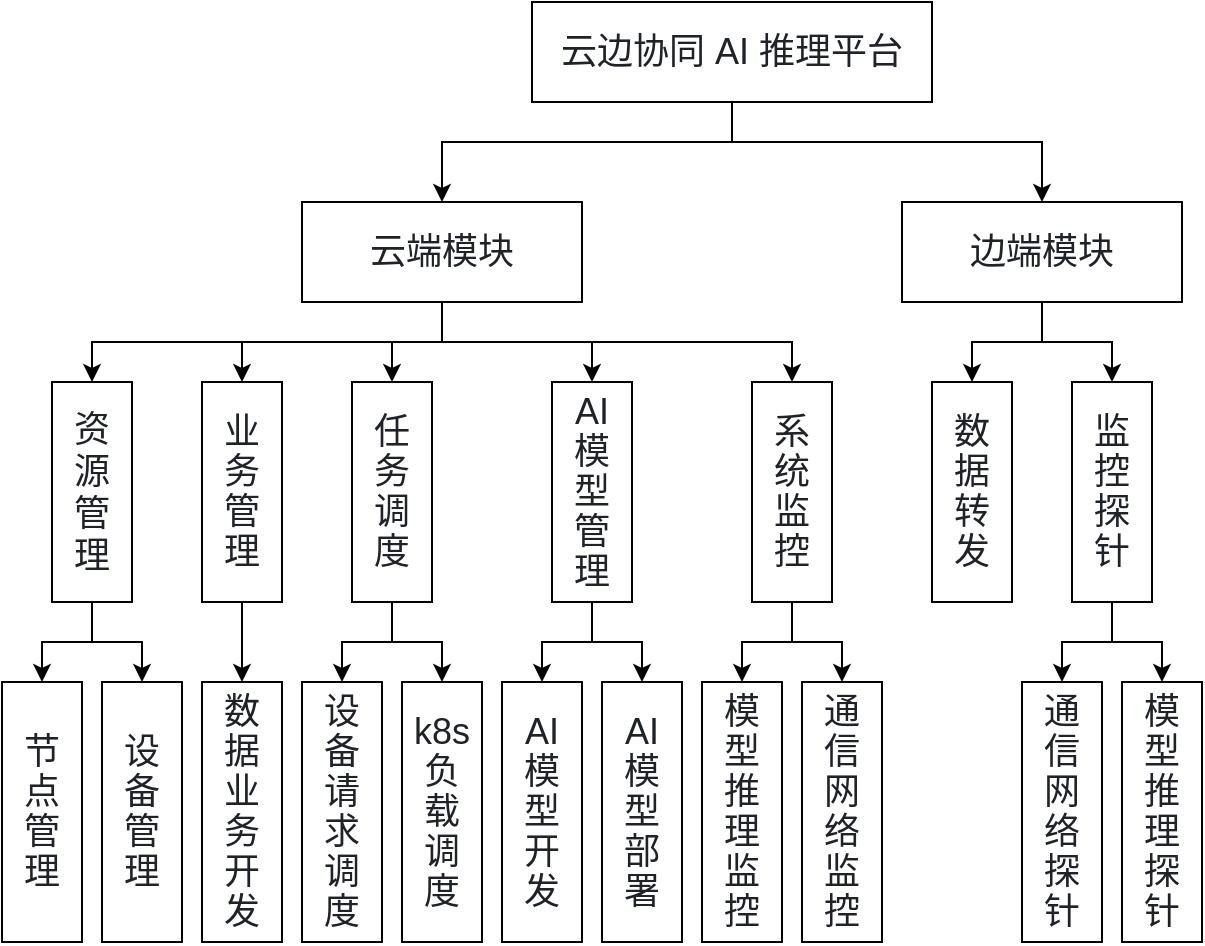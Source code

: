 <mxfile version="26.1.0">
  <diagram name="第 1 页" id="M5p4yd-zpstdaGaFCOas">
    <mxGraphModel dx="988" dy="1722" grid="1" gridSize="10" guides="1" tooltips="1" connect="1" arrows="1" fold="1" page="1" pageScale="1" pageWidth="827" pageHeight="1169" math="0" shadow="0">
      <root>
        <mxCell id="0" />
        <mxCell id="1" parent="0" />
        <mxCell id="UFVkooL76rDVwSL8vcpJ-4" style="edgeStyle=orthogonalEdgeStyle;rounded=0;orthogonalLoop=1;jettySize=auto;html=1;entryX=0.5;entryY=0;entryDx=0;entryDy=0;strokeWidth=1;exitX=0.5;exitY=1;exitDx=0;exitDy=0;fontStyle=0" parent="1" source="UFVkooL76rDVwSL8vcpJ-1" target="UFVkooL76rDVwSL8vcpJ-3" edge="1">
          <mxGeometry relative="1" as="geometry">
            <Array as="points">
              <mxPoint x="490" y="-130" />
              <mxPoint x="345" y="-130" />
            </Array>
          </mxGeometry>
        </mxCell>
        <mxCell id="UFVkooL76rDVwSL8vcpJ-5" style="edgeStyle=orthogonalEdgeStyle;rounded=0;orthogonalLoop=1;jettySize=auto;html=1;entryX=0.5;entryY=0;entryDx=0;entryDy=0;strokeWidth=1;exitX=0.5;exitY=1;exitDx=0;exitDy=0;fontStyle=0" parent="1" source="UFVkooL76rDVwSL8vcpJ-1" target="UFVkooL76rDVwSL8vcpJ-2" edge="1">
          <mxGeometry relative="1" as="geometry">
            <Array as="points">
              <mxPoint x="490" y="-130" />
              <mxPoint x="645" y="-130" />
            </Array>
          </mxGeometry>
        </mxCell>
        <mxCell id="UFVkooL76rDVwSL8vcpJ-1" value="&lt;div style=&quot;color: rgb(31, 35, 41);&quot;&gt;&lt;p style=&quot;&quot;&gt;&lt;font style=&quot;font-size: 18px;&quot;&gt;云边协同 AI 推理平台&lt;/font&gt;&lt;/p&gt;&lt;/div&gt;&lt;span style=&quot;white-space-collapse: preserve;&quot;&gt;&lt;/span&gt;" style="rounded=0;whiteSpace=wrap;html=1;strokeWidth=1;fontStyle=0" parent="1" vertex="1">
          <mxGeometry x="390" y="-200" width="200" height="50" as="geometry" />
        </mxCell>
        <mxCell id="uRGF7OXdFoOqBudTOUNQ-35" style="edgeStyle=orthogonalEdgeStyle;rounded=0;orthogonalLoop=1;jettySize=auto;html=1;entryX=0.5;entryY=0;entryDx=0;entryDy=0;exitX=0.5;exitY=1;exitDx=0;exitDy=0;strokeWidth=1;fontStyle=0" parent="1" source="UFVkooL76rDVwSL8vcpJ-2" target="uRGF7OXdFoOqBudTOUNQ-20" edge="1">
          <mxGeometry relative="1" as="geometry" />
        </mxCell>
        <mxCell id="uRGF7OXdFoOqBudTOUNQ-39" style="edgeStyle=orthogonalEdgeStyle;rounded=0;orthogonalLoop=1;jettySize=auto;html=1;entryX=0.5;entryY=0;entryDx=0;entryDy=0;strokeWidth=1;fontStyle=0" parent="1" source="UFVkooL76rDVwSL8vcpJ-2" target="uRGF7OXdFoOqBudTOUNQ-21" edge="1">
          <mxGeometry relative="1" as="geometry" />
        </mxCell>
        <mxCell id="UFVkooL76rDVwSL8vcpJ-2" value="&lt;div style=&quot;color: rgb(31, 35, 41);&quot;&gt;&lt;p style=&quot;&quot;&gt;&lt;span style=&quot;font-size: 18px;&quot;&gt;边端模块&lt;/span&gt;&lt;/p&gt;&lt;/div&gt;&lt;span style=&quot;white-space-collapse: preserve;&quot;&gt;&lt;/span&gt;" style="rounded=0;whiteSpace=wrap;html=1;strokeWidth=1;fontStyle=0" parent="1" vertex="1">
          <mxGeometry x="575" y="-100" width="140" height="50" as="geometry" />
        </mxCell>
        <mxCell id="uRGF7OXdFoOqBudTOUNQ-2" style="edgeStyle=orthogonalEdgeStyle;rounded=0;orthogonalLoop=1;jettySize=auto;html=1;exitX=0.5;exitY=1;exitDx=0;exitDy=0;strokeWidth=1;fontStyle=0;entryX=0.5;entryY=0;entryDx=0;entryDy=0;" parent="1" source="UFVkooL76rDVwSL8vcpJ-3" target="uRGF7OXdFoOqBudTOUNQ-1" edge="1">
          <mxGeometry relative="1" as="geometry">
            <Array as="points">
              <mxPoint x="345" y="-30" />
              <mxPoint x="170" y="-30" />
            </Array>
          </mxGeometry>
        </mxCell>
        <mxCell id="uRGF7OXdFoOqBudTOUNQ-34" style="edgeStyle=orthogonalEdgeStyle;rounded=0;orthogonalLoop=1;jettySize=auto;html=1;strokeWidth=1;exitX=0.5;exitY=1;exitDx=0;exitDy=0;fontStyle=0" parent="1" source="UFVkooL76rDVwSL8vcpJ-3" target="uRGF7OXdFoOqBudTOUNQ-5" edge="1">
          <mxGeometry relative="1" as="geometry">
            <Array as="points">
              <mxPoint x="345" y="-30" />
              <mxPoint x="520" y="-30" />
            </Array>
          </mxGeometry>
        </mxCell>
        <mxCell id="UFVkooL76rDVwSL8vcpJ-3" value="&lt;div style=&quot;color: rgb(31, 35, 41);&quot;&gt;&lt;p style=&quot;&quot;&gt;&lt;span style=&quot;font-size: 18px;&quot;&gt;云端模块&lt;/span&gt;&lt;/p&gt;&lt;/div&gt;&lt;span style=&quot;white-space-collapse: preserve;&quot;&gt;&lt;/span&gt;" style="rounded=0;whiteSpace=wrap;html=1;strokeWidth=1;fontStyle=0" parent="1" vertex="1">
          <mxGeometry x="275" y="-100" width="140" height="50" as="geometry" />
        </mxCell>
        <mxCell id="uRGF7OXdFoOqBudTOUNQ-24" style="edgeStyle=orthogonalEdgeStyle;rounded=0;orthogonalLoop=1;jettySize=auto;html=1;entryX=0.5;entryY=0;entryDx=0;entryDy=0;strokeWidth=1;fontStyle=0;exitX=0.5;exitY=1;exitDx=0;exitDy=0;" parent="1" source="uRGF7OXdFoOqBudTOUNQ-1" target="uRGF7OXdFoOqBudTOUNQ-10" edge="1">
          <mxGeometry relative="1" as="geometry">
            <Array as="points">
              <mxPoint x="170" y="120" />
              <mxPoint x="145" y="120" />
            </Array>
          </mxGeometry>
        </mxCell>
        <mxCell id="uRGF7OXdFoOqBudTOUNQ-25" style="edgeStyle=orthogonalEdgeStyle;rounded=0;orthogonalLoop=1;jettySize=auto;html=1;exitX=0.5;exitY=1;exitDx=0;exitDy=0;entryX=0.5;entryY=0;entryDx=0;entryDy=0;strokeWidth=1;fontStyle=0" parent="1" source="uRGF7OXdFoOqBudTOUNQ-1" target="uRGF7OXdFoOqBudTOUNQ-11" edge="1">
          <mxGeometry relative="1" as="geometry" />
        </mxCell>
        <mxCell id="uRGF7OXdFoOqBudTOUNQ-1" value="&lt;div style=&quot;color: rgb(31, 35, 41); line-height: 50%;&quot;&gt;&lt;p&gt;&lt;span style=&quot;font-size: 18px; line-height: 50%;&quot;&gt;资&lt;/span&gt;&lt;/p&gt;&lt;p&gt;&lt;span style=&quot;font-size: 18px; line-height: 50%;&quot;&gt;源&lt;/span&gt;&lt;/p&gt;&lt;p&gt;&lt;span style=&quot;font-size: 18px; line-height: 50%;&quot;&gt;管&lt;/span&gt;&lt;/p&gt;&lt;p&gt;&lt;span style=&quot;font-size: 18px; line-height: 50%;&quot;&gt;理&lt;/span&gt;&lt;/p&gt;&lt;/div&gt;&lt;span style=&quot;white-space-collapse: preserve;&quot;&gt;&lt;/span&gt;" style="rounded=0;whiteSpace=wrap;html=1;strokeWidth=1;fontStyle=0" parent="1" vertex="1">
          <mxGeometry x="150" y="-10" width="40" height="110" as="geometry" />
        </mxCell>
        <mxCell id="uRGF7OXdFoOqBudTOUNQ-26" style="edgeStyle=orthogonalEdgeStyle;rounded=0;orthogonalLoop=1;jettySize=auto;html=1;entryX=0.5;entryY=0;entryDx=0;entryDy=0;strokeWidth=1;fontStyle=0" parent="1" source="uRGF7OXdFoOqBudTOUNQ-3" target="uRGF7OXdFoOqBudTOUNQ-12" edge="1">
          <mxGeometry relative="1" as="geometry">
            <Array as="points">
              <mxPoint x="320" y="120" />
              <mxPoint x="295" y="120" />
            </Array>
          </mxGeometry>
        </mxCell>
        <mxCell id="uRGF7OXdFoOqBudTOUNQ-27" style="edgeStyle=orthogonalEdgeStyle;rounded=0;orthogonalLoop=1;jettySize=auto;html=1;entryX=0.5;entryY=0;entryDx=0;entryDy=0;strokeWidth=1;fontStyle=0" parent="1" source="uRGF7OXdFoOqBudTOUNQ-3" target="uRGF7OXdFoOqBudTOUNQ-14" edge="1">
          <mxGeometry relative="1" as="geometry" />
        </mxCell>
        <mxCell id="uRGF7OXdFoOqBudTOUNQ-3" value="&lt;div style=&quot;color: rgb(31, 35, 41); line-height: 50%;&quot;&gt;&lt;p&gt;&lt;span style=&quot;font-size: 18px;&quot;&gt;任&lt;/span&gt;&lt;/p&gt;&lt;p&gt;&lt;span style=&quot;font-size: 18px;&quot;&gt;务&lt;/span&gt;&lt;/p&gt;&lt;p&gt;&lt;span style=&quot;font-size: 18px;&quot;&gt;调&lt;/span&gt;&lt;/p&gt;&lt;p&gt;&lt;span style=&quot;font-size: 18px;&quot;&gt;度&lt;/span&gt;&lt;/p&gt;&lt;/div&gt;&lt;span style=&quot;white-space-collapse: preserve;&quot;&gt;&lt;/span&gt;" style="rounded=0;whiteSpace=wrap;html=1;strokeWidth=1;fontStyle=0" parent="1" vertex="1">
          <mxGeometry x="300" y="-10" width="40" height="110" as="geometry" />
        </mxCell>
        <mxCell id="uRGF7OXdFoOqBudTOUNQ-28" style="edgeStyle=orthogonalEdgeStyle;rounded=0;orthogonalLoop=1;jettySize=auto;html=1;entryX=0.5;entryY=0;entryDx=0;entryDy=0;strokeWidth=1;fontStyle=0" parent="1" source="uRGF7OXdFoOqBudTOUNQ-4" target="uRGF7OXdFoOqBudTOUNQ-15" edge="1">
          <mxGeometry relative="1" as="geometry" />
        </mxCell>
        <mxCell id="uRGF7OXdFoOqBudTOUNQ-4" value="&lt;div style=&quot;color: rgb(31, 35, 41); line-height: 50%;&quot;&gt;&lt;p&gt;&lt;span style=&quot;font-size: 18px;&quot;&gt;AI&lt;/span&gt;&lt;/p&gt;&lt;p&gt;&lt;span style=&quot;font-size: 18px;&quot;&gt;模&lt;/span&gt;&lt;/p&gt;&lt;p&gt;&lt;span style=&quot;font-size: 18px;&quot;&gt;型&lt;/span&gt;&lt;/p&gt;&lt;p&gt;&lt;span style=&quot;font-size: 18px;&quot;&gt;管&lt;/span&gt;&lt;/p&gt;&lt;p&gt;&lt;span style=&quot;font-size: 18px;&quot;&gt;理&lt;/span&gt;&lt;/p&gt;&lt;/div&gt;&lt;span style=&quot;white-space-collapse: preserve;&quot;&gt;&lt;/span&gt;" style="rounded=0;whiteSpace=wrap;html=1;strokeWidth=1;fontStyle=0" parent="1" vertex="1">
          <mxGeometry x="400" y="-10" width="40" height="110" as="geometry" />
        </mxCell>
        <mxCell id="uRGF7OXdFoOqBudTOUNQ-30" style="edgeStyle=orthogonalEdgeStyle;rounded=0;orthogonalLoop=1;jettySize=auto;html=1;entryX=0.5;entryY=0;entryDx=0;entryDy=0;strokeWidth=1;fontStyle=0" parent="1" source="uRGF7OXdFoOqBudTOUNQ-5" target="uRGF7OXdFoOqBudTOUNQ-17" edge="1">
          <mxGeometry relative="1" as="geometry" />
        </mxCell>
        <mxCell id="uRGF7OXdFoOqBudTOUNQ-31" style="edgeStyle=orthogonalEdgeStyle;rounded=0;orthogonalLoop=1;jettySize=auto;html=1;entryX=0.5;entryY=0;entryDx=0;entryDy=0;strokeWidth=1;fontStyle=0" parent="1" source="uRGF7OXdFoOqBudTOUNQ-5" target="uRGF7OXdFoOqBudTOUNQ-18" edge="1">
          <mxGeometry relative="1" as="geometry" />
        </mxCell>
        <mxCell id="uRGF7OXdFoOqBudTOUNQ-5" value="&lt;div style=&quot;color: rgb(31, 35, 41); line-height: 50%;&quot;&gt;&lt;p&gt;&lt;span style=&quot;font-size: 18px;&quot;&gt;系&lt;/span&gt;&lt;/p&gt;&lt;p&gt;&lt;span style=&quot;font-size: 18px;&quot;&gt;统&lt;/span&gt;&lt;/p&gt;&lt;p&gt;&lt;span style=&quot;font-size: 18px;&quot;&gt;监&lt;/span&gt;&lt;/p&gt;&lt;p&gt;&lt;span style=&quot;font-size: 18px;&quot;&gt;控&lt;/span&gt;&lt;/p&gt;&lt;/div&gt;&lt;span style=&quot;white-space-collapse: preserve;&quot;&gt;&lt;/span&gt;" style="rounded=0;whiteSpace=wrap;html=1;strokeWidth=1;fontStyle=0" parent="1" vertex="1">
          <mxGeometry x="500" y="-10" width="40" height="110" as="geometry" />
        </mxCell>
        <mxCell id="uRGF7OXdFoOqBudTOUNQ-7" style="edgeStyle=orthogonalEdgeStyle;rounded=0;orthogonalLoop=1;jettySize=auto;html=1;exitX=0.5;exitY=1;exitDx=0;exitDy=0;strokeWidth=1;entryX=0.5;entryY=0;entryDx=0;entryDy=0;fontStyle=0" parent="1" source="UFVkooL76rDVwSL8vcpJ-3" target="uRGF7OXdFoOqBudTOUNQ-6" edge="1">
          <mxGeometry relative="1" as="geometry">
            <mxPoint x="340" y="-40" as="sourcePoint" />
            <mxPoint x="190" as="targetPoint" />
            <Array as="points">
              <mxPoint x="320" y="-30" />
              <mxPoint x="580" y="-30" />
            </Array>
          </mxGeometry>
        </mxCell>
        <mxCell id="uRGF7OXdFoOqBudTOUNQ-8" style="edgeStyle=orthogonalEdgeStyle;rounded=0;orthogonalLoop=1;jettySize=auto;html=1;strokeWidth=1;exitX=0.5;exitY=1;exitDx=0;exitDy=0;fontStyle=0" parent="1" source="UFVkooL76rDVwSL8vcpJ-3" target="uRGF7OXdFoOqBudTOUNQ-3" edge="1">
          <mxGeometry relative="1" as="geometry">
            <mxPoint x="320" y="-50" as="sourcePoint" />
            <mxPoint x="310" y="-10" as="targetPoint" />
            <Array as="points" />
          </mxGeometry>
        </mxCell>
        <mxCell id="uRGF7OXdFoOqBudTOUNQ-9" style="edgeStyle=orthogonalEdgeStyle;rounded=0;orthogonalLoop=1;jettySize=auto;html=1;strokeWidth=1;entryX=0.5;entryY=0;entryDx=0;entryDy=0;exitX=0.5;exitY=1;exitDx=0;exitDy=0;fontStyle=0" parent="1" source="UFVkooL76rDVwSL8vcpJ-3" target="uRGF7OXdFoOqBudTOUNQ-4" edge="1">
          <mxGeometry relative="1" as="geometry">
            <mxPoint x="340" y="-40" as="sourcePoint" />
            <mxPoint x="350" as="targetPoint" />
            <Array as="points">
              <mxPoint x="345" y="-30" />
              <mxPoint x="420" y="-30" />
            </Array>
          </mxGeometry>
        </mxCell>
        <mxCell id="uRGF7OXdFoOqBudTOUNQ-10" value="&lt;div style=&quot;color: rgb(31, 35, 41); line-height: 50%;&quot;&gt;&lt;p&gt;&lt;span style=&quot;font-size: 18px;&quot;&gt;节&lt;/span&gt;&lt;/p&gt;&lt;p&gt;&lt;span style=&quot;font-size: 18px;&quot;&gt;点&lt;/span&gt;&lt;/p&gt;&lt;p&gt;&lt;span style=&quot;font-size: 18px;&quot;&gt;管&lt;/span&gt;&lt;/p&gt;&lt;p&gt;&lt;span style=&quot;font-size: 18px;&quot;&gt;理&lt;/span&gt;&lt;/p&gt;&lt;/div&gt;&lt;span style=&quot;white-space-collapse: preserve;&quot;&gt;&lt;/span&gt;" style="rounded=0;whiteSpace=wrap;html=1;strokeWidth=1;fontStyle=0" parent="1" vertex="1">
          <mxGeometry x="125" y="140" width="40" height="130" as="geometry" />
        </mxCell>
        <mxCell id="uRGF7OXdFoOqBudTOUNQ-11" value="&lt;div style=&quot;color: rgb(31, 35, 41); line-height: 50%;&quot;&gt;&lt;p&gt;&lt;span style=&quot;font-size: 18px;&quot;&gt;设&lt;/span&gt;&lt;/p&gt;&lt;p&gt;&lt;span style=&quot;font-size: 18px;&quot;&gt;备&lt;/span&gt;&lt;/p&gt;&lt;p&gt;&lt;span style=&quot;font-size: 18px;&quot;&gt;管&lt;/span&gt;&lt;/p&gt;&lt;p&gt;&lt;span style=&quot;font-size: 18px;&quot;&gt;理&lt;/span&gt;&lt;/p&gt;&lt;/div&gt;&lt;span style=&quot;white-space-collapse: preserve;&quot;&gt;&lt;/span&gt;" style="rounded=0;whiteSpace=wrap;html=1;strokeWidth=1;fontStyle=0" parent="1" vertex="1">
          <mxGeometry x="175" y="140" width="40" height="130" as="geometry" />
        </mxCell>
        <mxCell id="uRGF7OXdFoOqBudTOUNQ-12" value="&lt;div style=&quot;color: rgb(31, 35, 41); line-height: 50%;&quot;&gt;&lt;p&gt;&lt;span style=&quot;background-color: transparent; color: light-dark(rgb(31, 35, 41), rgb(205, 208, 213)); font-size: 18px;&quot;&gt;设&lt;/span&gt;&lt;/p&gt;&lt;p&gt;&lt;span style=&quot;background-color: transparent; color: light-dark(rgb(31, 35, 41), rgb(205, 208, 213)); font-size: 18px;&quot;&gt;备&lt;/span&gt;&lt;/p&gt;&lt;p&gt;&lt;span style=&quot;background-color: transparent; color: light-dark(rgb(31, 35, 41), rgb(205, 208, 213)); font-size: 18px;&quot;&gt;请&lt;/span&gt;&lt;/p&gt;&lt;p&gt;&lt;span style=&quot;font-size: 18px;&quot;&gt;求&lt;/span&gt;&lt;/p&gt;&lt;p&gt;&lt;span style=&quot;font-size: 18px;&quot;&gt;调&lt;/span&gt;&lt;/p&gt;&lt;p&gt;&lt;span style=&quot;font-size: 18px;&quot;&gt;度&lt;/span&gt;&lt;/p&gt;&lt;/div&gt;&lt;span style=&quot;white-space-collapse: preserve;&quot;&gt;&lt;/span&gt;" style="rounded=0;whiteSpace=wrap;html=1;strokeWidth=1;fontStyle=0" parent="1" vertex="1">
          <mxGeometry x="275" y="140" width="40" height="130" as="geometry" />
        </mxCell>
        <mxCell id="uRGF7OXdFoOqBudTOUNQ-14" value="&lt;div style=&quot;color: rgb(31, 35, 41); line-height: 50%;&quot;&gt;&lt;p&gt;&lt;span style=&quot;background-color: transparent; color: light-dark(rgb(31, 35, 41), rgb(205, 208, 213)); font-size: 18px;&quot;&gt;k8s&lt;/span&gt;&lt;/p&gt;&lt;p&gt;&lt;span style=&quot;background-color: transparent; color: light-dark(rgb(31, 35, 41), rgb(205, 208, 213)); font-size: 18px;&quot;&gt;负&lt;/span&gt;&lt;/p&gt;&lt;p&gt;&lt;span style=&quot;background-color: transparent; color: light-dark(rgb(31, 35, 41), rgb(205, 208, 213)); font-size: 18px;&quot;&gt;载&lt;/span&gt;&lt;/p&gt;&lt;p&gt;&lt;span style=&quot;background-color: transparent; color: light-dark(rgb(31, 35, 41), rgb(205, 208, 213)); font-size: 18px;&quot;&gt;调&lt;/span&gt;&lt;/p&gt;&lt;p&gt;&lt;span style=&quot;font-size: 18px;&quot;&gt;度&lt;/span&gt;&lt;/p&gt;&lt;/div&gt;&lt;span style=&quot;white-space-collapse: preserve;&quot;&gt;&lt;/span&gt;" style="rounded=0;whiteSpace=wrap;html=1;strokeWidth=1;fontStyle=0" parent="1" vertex="1">
          <mxGeometry x="325" y="140" width="40" height="130" as="geometry" />
        </mxCell>
        <mxCell id="uRGF7OXdFoOqBudTOUNQ-15" value="&lt;div style=&quot;color: rgb(31, 35, 41); line-height: 50%;&quot;&gt;&lt;p&gt;&lt;span style=&quot;font-size: 18px;&quot;&gt;AI&lt;/span&gt;&lt;/p&gt;&lt;p&gt;&lt;span style=&quot;font-size: 18px;&quot;&gt;模&lt;/span&gt;&lt;/p&gt;&lt;p&gt;&lt;span style=&quot;font-size: 18px;&quot;&gt;型&lt;/span&gt;&lt;/p&gt;&lt;p&gt;&lt;span style=&quot;font-size: 18px;&quot;&gt;开&lt;/span&gt;&lt;/p&gt;&lt;p&gt;&lt;span style=&quot;font-size: 18px;&quot;&gt;发&lt;/span&gt;&lt;/p&gt;&lt;/div&gt;&lt;span style=&quot;white-space-collapse: preserve;&quot;&gt;&lt;/span&gt;" style="rounded=0;whiteSpace=wrap;html=1;strokeWidth=1;fontStyle=0" parent="1" vertex="1">
          <mxGeometry x="375" y="140" width="40" height="130" as="geometry" />
        </mxCell>
        <mxCell id="uRGF7OXdFoOqBudTOUNQ-16" value="&lt;div style=&quot;color: rgb(31, 35, 41); line-height: 50%;&quot;&gt;&lt;p&gt;&lt;span style=&quot;font-size: 18px;&quot;&gt;AI&lt;/span&gt;&lt;/p&gt;&lt;p&gt;&lt;span style=&quot;font-size: 18px;&quot;&gt;模&lt;/span&gt;&lt;/p&gt;&lt;p&gt;&lt;span style=&quot;font-size: 18px;&quot;&gt;型&lt;/span&gt;&lt;/p&gt;&lt;p&gt;&lt;span style=&quot;font-size: 18px;&quot;&gt;部&lt;/span&gt;&lt;/p&gt;&lt;p&gt;&lt;span style=&quot;font-size: 18px;&quot;&gt;署&lt;/span&gt;&lt;/p&gt;&lt;/div&gt;&lt;span style=&quot;white-space-collapse: preserve;&quot;&gt;&lt;/span&gt;" style="rounded=0;whiteSpace=wrap;html=1;strokeWidth=1;fontStyle=0" parent="1" vertex="1">
          <mxGeometry x="425" y="140" width="40" height="130" as="geometry" />
        </mxCell>
        <mxCell id="uRGF7OXdFoOqBudTOUNQ-17" value="&lt;div style=&quot;color: rgb(31, 35, 41); line-height: 50%;&quot;&gt;&lt;p&gt;&lt;span style=&quot;font-size: 18px;&quot;&gt;模&lt;/span&gt;&lt;/p&gt;&lt;p&gt;&lt;span style=&quot;font-size: 18px;&quot;&gt;型&lt;/span&gt;&lt;/p&gt;&lt;p&gt;&lt;span style=&quot;font-size: 18px;&quot;&gt;推&lt;/span&gt;&lt;/p&gt;&lt;p&gt;&lt;span style=&quot;font-size: 18px;&quot;&gt;理&lt;/span&gt;&lt;/p&gt;&lt;p&gt;&lt;span style=&quot;font-size: 18px;&quot;&gt;监&lt;/span&gt;&lt;/p&gt;&lt;p&gt;&lt;span style=&quot;font-size: 18px;&quot;&gt;控&lt;/span&gt;&lt;/p&gt;&lt;/div&gt;&lt;span style=&quot;white-space-collapse: preserve;&quot;&gt;&lt;/span&gt;" style="rounded=0;whiteSpace=wrap;html=1;strokeWidth=1;fontStyle=0" parent="1" vertex="1">
          <mxGeometry x="475" y="140" width="40" height="130" as="geometry" />
        </mxCell>
        <mxCell id="uRGF7OXdFoOqBudTOUNQ-18" value="&lt;div style=&quot;color: rgb(31, 35, 41); line-height: 50%;&quot;&gt;&lt;p&gt;&lt;span style=&quot;font-size: 18px;&quot;&gt;通&lt;/span&gt;&lt;/p&gt;&lt;p&gt;&lt;span style=&quot;font-size: 18px;&quot;&gt;信&lt;/span&gt;&lt;/p&gt;&lt;p&gt;&lt;span style=&quot;font-size: 18px;&quot;&gt;网&lt;/span&gt;&lt;/p&gt;&lt;p&gt;&lt;span style=&quot;font-size: 18px;&quot;&gt;络&lt;/span&gt;&lt;/p&gt;&lt;p&gt;&lt;span style=&quot;font-size: 18px;&quot;&gt;监&lt;/span&gt;&lt;/p&gt;&lt;p&gt;&lt;span style=&quot;font-size: 18px;&quot;&gt;控&lt;/span&gt;&lt;/p&gt;&lt;/div&gt;&lt;span style=&quot;white-space-collapse: preserve;&quot;&gt;&lt;/span&gt;" style="rounded=0;whiteSpace=wrap;html=1;strokeWidth=1;fontStyle=0" parent="1" vertex="1">
          <mxGeometry x="525" y="140" width="40" height="130" as="geometry" />
        </mxCell>
        <mxCell id="uRGF7OXdFoOqBudTOUNQ-20" value="&lt;div style=&quot;color: rgb(31, 35, 41); line-height: 50%;&quot;&gt;&lt;p&gt;&lt;span style=&quot;font-size: 18px;&quot;&gt;数&lt;/span&gt;&lt;/p&gt;&lt;p&gt;&lt;span style=&quot;font-size: 18px;&quot;&gt;据&lt;/span&gt;&lt;/p&gt;&lt;p&gt;&lt;span style=&quot;font-size: 18px;&quot;&gt;转&lt;/span&gt;&lt;/p&gt;&lt;p&gt;&lt;span style=&quot;font-size: 18px;&quot;&gt;发&lt;/span&gt;&lt;/p&gt;&lt;/div&gt;&lt;span style=&quot;white-space-collapse: preserve;&quot;&gt;&lt;/span&gt;" style="rounded=0;whiteSpace=wrap;html=1;strokeWidth=1;fontStyle=0" parent="1" vertex="1">
          <mxGeometry x="590" y="-10" width="40" height="110" as="geometry" />
        </mxCell>
        <mxCell id="uRGF7OXdFoOqBudTOUNQ-32" style="edgeStyle=orthogonalEdgeStyle;rounded=0;orthogonalLoop=1;jettySize=auto;html=1;entryX=0.5;entryY=0;entryDx=0;entryDy=0;strokeWidth=1;fontStyle=0" parent="1" source="uRGF7OXdFoOqBudTOUNQ-21" target="uRGF7OXdFoOqBudTOUNQ-22" edge="1">
          <mxGeometry relative="1" as="geometry" />
        </mxCell>
        <mxCell id="uRGF7OXdFoOqBudTOUNQ-33" style="edgeStyle=orthogonalEdgeStyle;rounded=0;orthogonalLoop=1;jettySize=auto;html=1;entryX=0.5;entryY=0;entryDx=0;entryDy=0;strokeWidth=1;fontStyle=0" parent="1" source="uRGF7OXdFoOqBudTOUNQ-21" target="uRGF7OXdFoOqBudTOUNQ-23" edge="1">
          <mxGeometry relative="1" as="geometry" />
        </mxCell>
        <mxCell id="uRGF7OXdFoOqBudTOUNQ-21" value="&lt;div style=&quot;color: rgb(31, 35, 41); line-height: 50%;&quot;&gt;&lt;p&gt;&lt;span style=&quot;font-size: 18px;&quot;&gt;监&lt;/span&gt;&lt;/p&gt;&lt;p&gt;&lt;span style=&quot;font-size: 18px;&quot;&gt;控&lt;/span&gt;&lt;/p&gt;&lt;p&gt;&lt;span style=&quot;font-size: 18px;&quot;&gt;探&lt;/span&gt;&lt;/p&gt;&lt;p&gt;&lt;span style=&quot;font-size: 18px;&quot;&gt;针&lt;/span&gt;&lt;/p&gt;&lt;/div&gt;&lt;span style=&quot;white-space-collapse: preserve;&quot;&gt;&lt;/span&gt;" style="rounded=0;whiteSpace=wrap;html=1;strokeWidth=1;fontStyle=0" parent="1" vertex="1">
          <mxGeometry x="660" y="-10" width="40" height="110" as="geometry" />
        </mxCell>
        <mxCell id="uRGF7OXdFoOqBudTOUNQ-22" value="&lt;div style=&quot;color: rgb(31, 35, 41); line-height: 50%;&quot;&gt;&lt;p&gt;&lt;span style=&quot;font-size: 18px;&quot;&gt;通&lt;/span&gt;&lt;/p&gt;&lt;p&gt;&lt;span style=&quot;font-size: 18px;&quot;&gt;信&lt;/span&gt;&lt;/p&gt;&lt;p&gt;&lt;span style=&quot;font-size: 18px;&quot;&gt;网&lt;/span&gt;&lt;/p&gt;&lt;p&gt;&lt;span style=&quot;font-size: 18px;&quot;&gt;络&lt;/span&gt;&lt;/p&gt;&lt;p&gt;&lt;span style=&quot;font-size: 18px;&quot;&gt;探&lt;/span&gt;&lt;/p&gt;&lt;p&gt;&lt;span style=&quot;font-size: 18px;&quot;&gt;针&lt;/span&gt;&lt;/p&gt;&lt;/div&gt;&lt;span style=&quot;white-space-collapse: preserve;&quot;&gt;&lt;/span&gt;" style="rounded=0;whiteSpace=wrap;html=1;strokeWidth=1;fontStyle=0" parent="1" vertex="1">
          <mxGeometry x="635" y="140" width="40" height="130" as="geometry" />
        </mxCell>
        <mxCell id="uRGF7OXdFoOqBudTOUNQ-23" value="&lt;div style=&quot;color: rgb(31, 35, 41); line-height: 50%;&quot;&gt;&lt;p&gt;&lt;span style=&quot;font-size: 18px;&quot;&gt;模&lt;/span&gt;&lt;/p&gt;&lt;p&gt;&lt;span style=&quot;font-size: 18px;&quot;&gt;型&lt;/span&gt;&lt;/p&gt;&lt;p&gt;&lt;span style=&quot;font-size: 18px;&quot;&gt;推&lt;/span&gt;&lt;/p&gt;&lt;p&gt;&lt;span style=&quot;font-size: 18px;&quot;&gt;理&lt;/span&gt;&lt;/p&gt;&lt;p&gt;&lt;span style=&quot;font-size: 18px;&quot;&gt;探&lt;/span&gt;&lt;/p&gt;&lt;p&gt;&lt;span style=&quot;font-size: 18px;&quot;&gt;针&lt;/span&gt;&lt;/p&gt;&lt;/div&gt;&lt;span style=&quot;white-space-collapse: preserve;&quot;&gt;&lt;/span&gt;" style="rounded=0;whiteSpace=wrap;html=1;strokeWidth=1;fontStyle=0" parent="1" vertex="1">
          <mxGeometry x="685" y="140" width="40" height="130" as="geometry" />
        </mxCell>
        <mxCell id="uRGF7OXdFoOqBudTOUNQ-29" style="edgeStyle=orthogonalEdgeStyle;rounded=0;orthogonalLoop=1;jettySize=auto;html=1;exitX=0.5;exitY=1;exitDx=0;exitDy=0;strokeWidth=1;fontStyle=0" parent="1" source="uRGF7OXdFoOqBudTOUNQ-4" target="uRGF7OXdFoOqBudTOUNQ-16" edge="1">
          <mxGeometry relative="1" as="geometry">
            <mxPoint x="435" y="110" as="sourcePoint" />
            <mxPoint x="395" y="150" as="targetPoint" />
            <Array as="points">
              <mxPoint x="420" y="120" />
              <mxPoint x="445" y="120" />
            </Array>
          </mxGeometry>
        </mxCell>
        <mxCell id="B_heklZ_4AHh2rSxopDt-2" value="" style="edgeStyle=orthogonalEdgeStyle;rounded=0;orthogonalLoop=1;jettySize=auto;html=1;" edge="1" parent="1" source="uRGF7OXdFoOqBudTOUNQ-6" target="B_heklZ_4AHh2rSxopDt-1">
          <mxGeometry relative="1" as="geometry" />
        </mxCell>
        <mxCell id="uRGF7OXdFoOqBudTOUNQ-6" value="&lt;div style=&quot;color: rgb(31, 35, 41); line-height: 50%;&quot;&gt;&lt;p&gt;&lt;span style=&quot;font-size: 18px;&quot;&gt;业&lt;/span&gt;&lt;/p&gt;&lt;p&gt;&lt;span style=&quot;font-size: 18px;&quot;&gt;务&lt;/span&gt;&lt;/p&gt;&lt;p&gt;&lt;span style=&quot;font-size: 18px;&quot;&gt;管&lt;/span&gt;&lt;/p&gt;&lt;p&gt;&lt;span style=&quot;font-size: 18px;&quot;&gt;理&lt;/span&gt;&lt;/p&gt;&lt;/div&gt;&lt;span style=&quot;white-space-collapse: preserve;&quot;&gt;&lt;/span&gt;" style="rounded=0;whiteSpace=wrap;html=1;strokeWidth=1;fontStyle=0" parent="1" vertex="1">
          <mxGeometry x="225" y="-10" width="40" height="110" as="geometry" />
        </mxCell>
        <mxCell id="B_heklZ_4AHh2rSxopDt-1" value="&lt;div style=&quot;color: rgb(31, 35, 41); line-height: 50%;&quot;&gt;&lt;p&gt;&lt;font size=&quot;4&quot;&gt;数&lt;/font&gt;&lt;/p&gt;&lt;p&gt;&lt;font size=&quot;4&quot;&gt;据&lt;/font&gt;&lt;/p&gt;&lt;p&gt;&lt;font size=&quot;4&quot;&gt;业&lt;/font&gt;&lt;/p&gt;&lt;p&gt;&lt;font size=&quot;4&quot;&gt;务&lt;/font&gt;&lt;/p&gt;&lt;p&gt;&lt;font size=&quot;4&quot;&gt;开&lt;/font&gt;&lt;/p&gt;&lt;p&gt;&lt;font size=&quot;4&quot;&gt;发&lt;/font&gt;&lt;/p&gt;&lt;/div&gt;&lt;span style=&quot;white-space-collapse: preserve;&quot;&gt;&lt;/span&gt;" style="rounded=0;whiteSpace=wrap;html=1;strokeWidth=1;fontStyle=0" vertex="1" parent="1">
          <mxGeometry x="225" y="140" width="40" height="130" as="geometry" />
        </mxCell>
      </root>
    </mxGraphModel>
  </diagram>
</mxfile>
